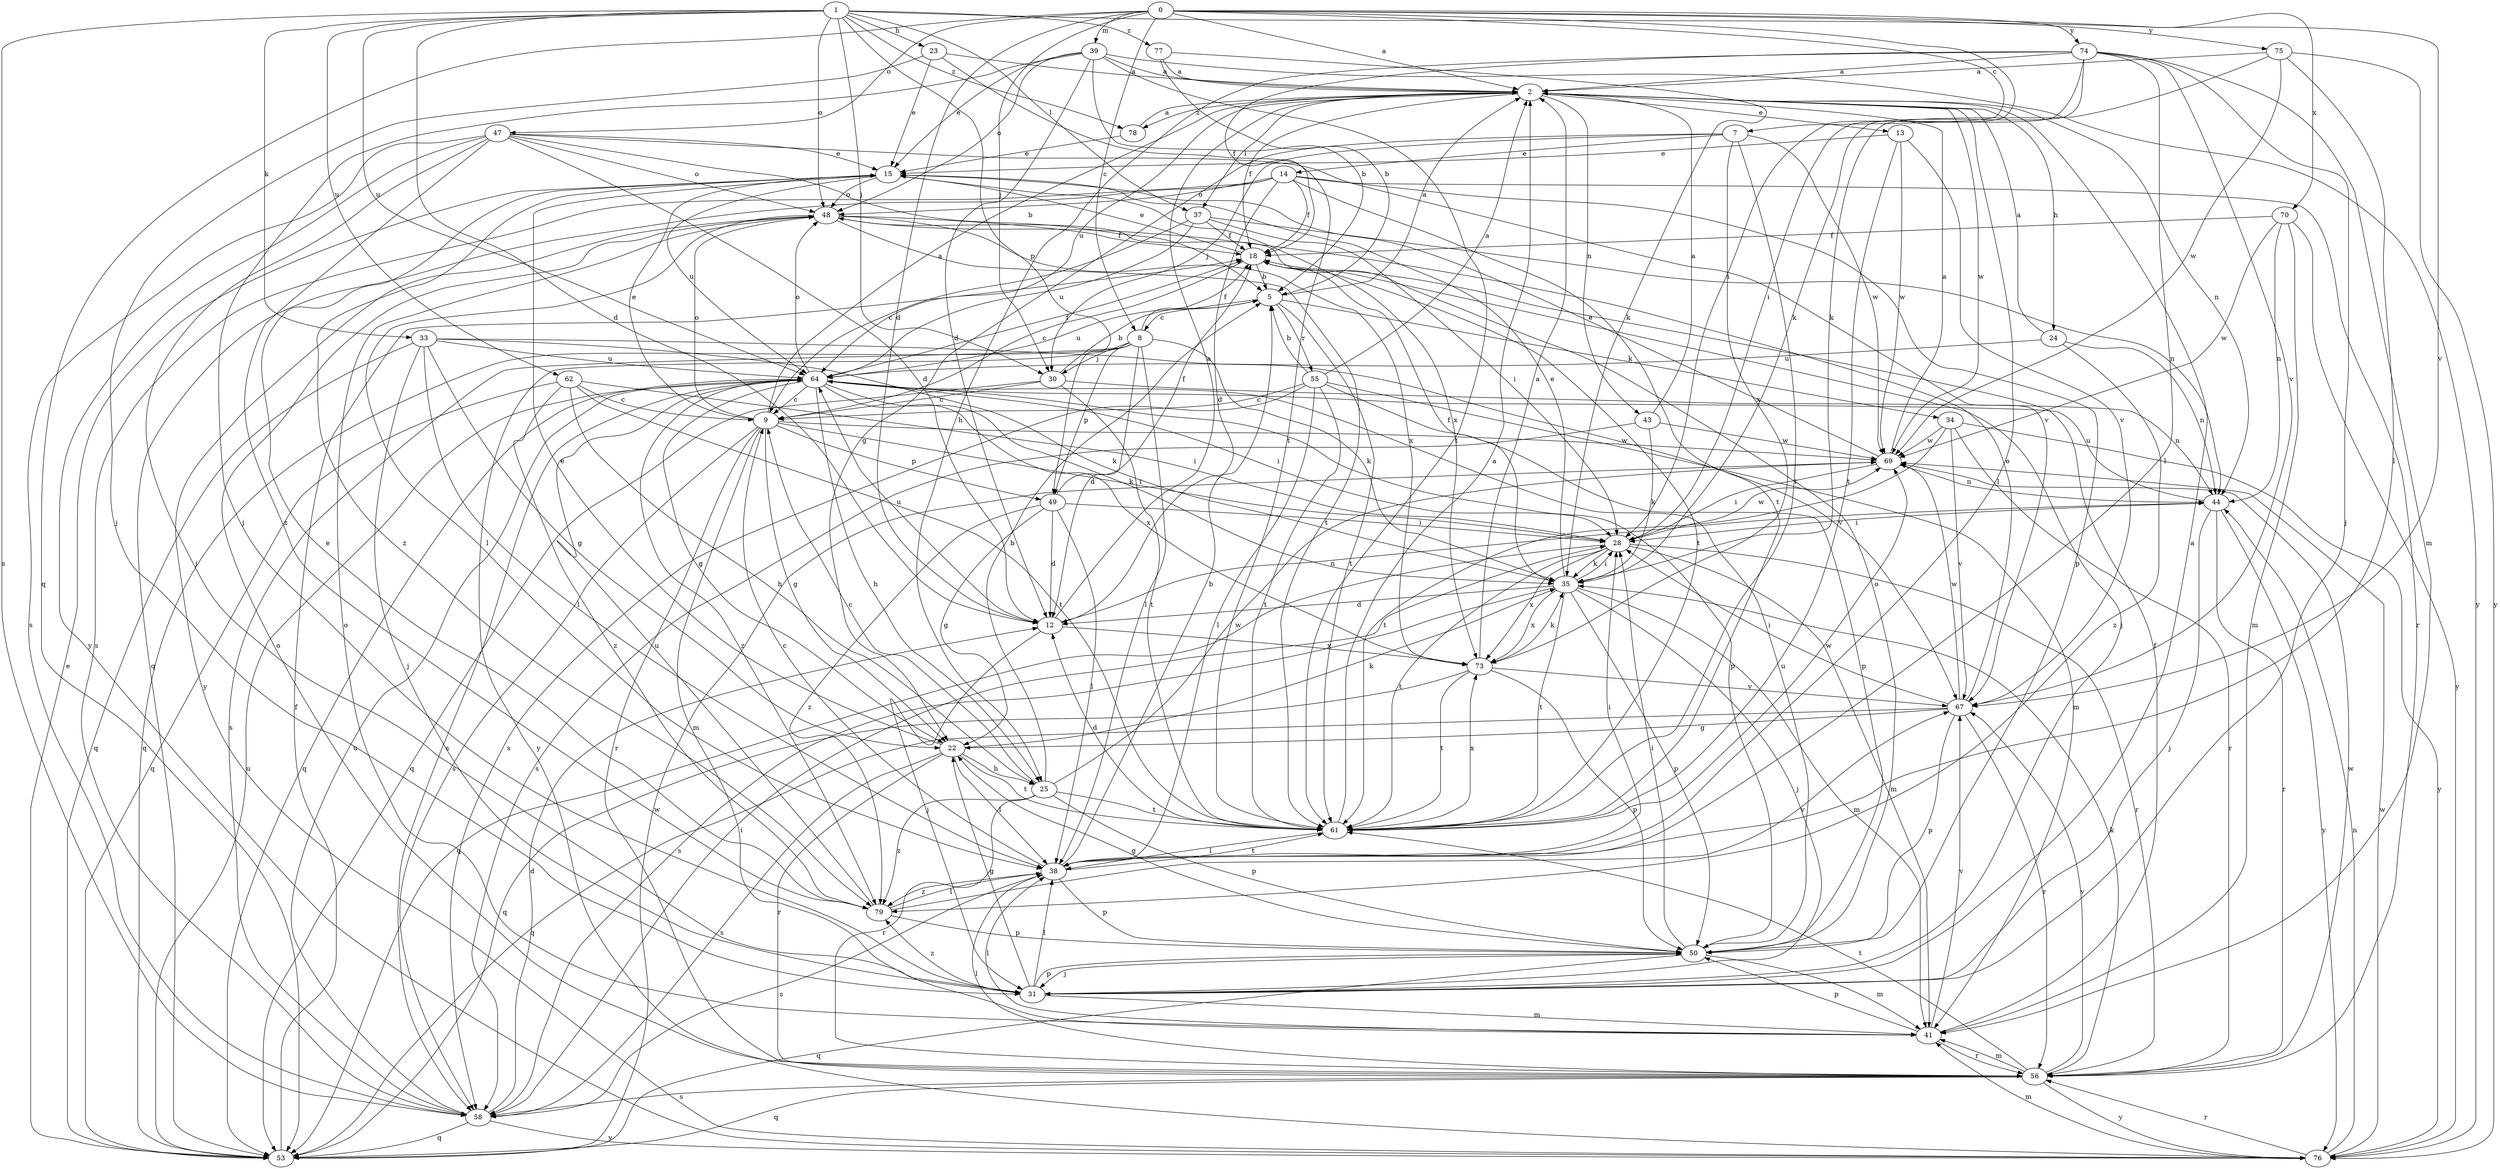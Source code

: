 strict digraph  {
0;
1;
2;
5;
7;
8;
9;
12;
13;
14;
15;
18;
22;
23;
24;
25;
28;
30;
31;
33;
34;
35;
37;
38;
39;
41;
43;
44;
47;
48;
49;
50;
53;
55;
56;
58;
61;
62;
64;
67;
69;
70;
73;
74;
75;
76;
77;
78;
79;
0 -> 2  [label=a];
0 -> 7  [label=c];
0 -> 8  [label=c];
0 -> 12  [label=d];
0 -> 28  [label=i];
0 -> 30  [label=j];
0 -> 39  [label=m];
0 -> 47  [label=o];
0 -> 53  [label=q];
0 -> 70  [label=x];
0 -> 74  [label=y];
0 -> 75  [label=y];
1 -> 12  [label=d];
1 -> 23  [label=h];
1 -> 30  [label=j];
1 -> 33  [label=k];
1 -> 37  [label=l];
1 -> 48  [label=o];
1 -> 49  [label=p];
1 -> 58  [label=s];
1 -> 62  [label=u];
1 -> 64  [label=u];
1 -> 67  [label=v];
1 -> 77  [label=z];
1 -> 78  [label=z];
2 -> 13  [label=e];
2 -> 18  [label=f];
2 -> 24  [label=h];
2 -> 37  [label=l];
2 -> 38  [label=l];
2 -> 43  [label=n];
2 -> 44  [label=n];
2 -> 64  [label=u];
2 -> 69  [label=w];
2 -> 78  [label=z];
5 -> 2  [label=a];
5 -> 8  [label=c];
5 -> 34  [label=k];
5 -> 55  [label=r];
5 -> 61  [label=t];
5 -> 64  [label=u];
7 -> 14  [label=e];
7 -> 22  [label=g];
7 -> 30  [label=j];
7 -> 61  [label=t];
7 -> 69  [label=w];
7 -> 73  [label=x];
8 -> 12  [label=d];
8 -> 18  [label=f];
8 -> 30  [label=j];
8 -> 35  [label=k];
8 -> 38  [label=l];
8 -> 49  [label=p];
8 -> 53  [label=q];
8 -> 58  [label=s];
8 -> 76  [label=y];
9 -> 2  [label=a];
9 -> 15  [label=e];
9 -> 22  [label=g];
9 -> 28  [label=i];
9 -> 41  [label=m];
9 -> 48  [label=o];
9 -> 49  [label=p];
9 -> 56  [label=r];
9 -> 58  [label=s];
9 -> 69  [label=w];
12 -> 2  [label=a];
12 -> 31  [label=j];
12 -> 44  [label=n];
12 -> 64  [label=u];
12 -> 73  [label=x];
13 -> 15  [label=e];
13 -> 61  [label=t];
13 -> 67  [label=v];
13 -> 69  [label=w];
14 -> 12  [label=d];
14 -> 18  [label=f];
14 -> 48  [label=o];
14 -> 50  [label=p];
14 -> 53  [label=q];
14 -> 56  [label=r];
14 -> 58  [label=s];
14 -> 61  [label=t];
15 -> 48  [label=o];
15 -> 64  [label=u];
15 -> 73  [label=x];
15 -> 79  [label=z];
18 -> 5  [label=b];
18 -> 9  [label=c];
18 -> 15  [label=e];
18 -> 31  [label=j];
18 -> 61  [label=t];
22 -> 15  [label=e];
22 -> 25  [label=h];
22 -> 35  [label=k];
22 -> 38  [label=l];
22 -> 56  [label=r];
22 -> 58  [label=s];
22 -> 61  [label=t];
23 -> 2  [label=a];
23 -> 15  [label=e];
23 -> 31  [label=j];
23 -> 61  [label=t];
24 -> 2  [label=a];
24 -> 44  [label=n];
24 -> 64  [label=u];
24 -> 79  [label=z];
25 -> 5  [label=b];
25 -> 9  [label=c];
25 -> 50  [label=p];
25 -> 56  [label=r];
25 -> 61  [label=t];
25 -> 69  [label=w];
25 -> 79  [label=z];
28 -> 35  [label=k];
28 -> 41  [label=m];
28 -> 53  [label=q];
28 -> 56  [label=r];
28 -> 61  [label=t];
28 -> 69  [label=w];
28 -> 73  [label=x];
30 -> 5  [label=b];
30 -> 9  [label=c];
30 -> 44  [label=n];
30 -> 53  [label=q];
30 -> 61  [label=t];
31 -> 2  [label=a];
31 -> 22  [label=g];
31 -> 38  [label=l];
31 -> 41  [label=m];
31 -> 50  [label=p];
31 -> 79  [label=z];
33 -> 22  [label=g];
33 -> 31  [label=j];
33 -> 35  [label=k];
33 -> 38  [label=l];
33 -> 53  [label=q];
33 -> 64  [label=u];
33 -> 67  [label=v];
34 -> 56  [label=r];
34 -> 61  [label=t];
34 -> 67  [label=v];
34 -> 69  [label=w];
34 -> 76  [label=y];
35 -> 12  [label=d];
35 -> 15  [label=e];
35 -> 18  [label=f];
35 -> 28  [label=i];
35 -> 31  [label=j];
35 -> 41  [label=m];
35 -> 50  [label=p];
35 -> 58  [label=s];
35 -> 61  [label=t];
35 -> 73  [label=x];
37 -> 9  [label=c];
37 -> 18  [label=f];
37 -> 28  [label=i];
37 -> 44  [label=n];
37 -> 64  [label=u];
38 -> 5  [label=b];
38 -> 9  [label=c];
38 -> 28  [label=i];
38 -> 50  [label=p];
38 -> 58  [label=s];
38 -> 61  [label=t];
38 -> 79  [label=z];
39 -> 2  [label=a];
39 -> 5  [label=b];
39 -> 12  [label=d];
39 -> 15  [label=e];
39 -> 31  [label=j];
39 -> 48  [label=o];
39 -> 61  [label=t];
39 -> 76  [label=y];
41 -> 18  [label=f];
41 -> 38  [label=l];
41 -> 48  [label=o];
41 -> 50  [label=p];
41 -> 56  [label=r];
41 -> 67  [label=v];
43 -> 2  [label=a];
43 -> 35  [label=k];
43 -> 58  [label=s];
43 -> 69  [label=w];
44 -> 28  [label=i];
44 -> 31  [label=j];
44 -> 56  [label=r];
44 -> 64  [label=u];
44 -> 76  [label=y];
47 -> 5  [label=b];
47 -> 12  [label=d];
47 -> 15  [label=e];
47 -> 31  [label=j];
47 -> 48  [label=o];
47 -> 58  [label=s];
47 -> 67  [label=v];
47 -> 76  [label=y];
47 -> 79  [label=z];
48 -> 18  [label=f];
48 -> 38  [label=l];
48 -> 61  [label=t];
48 -> 73  [label=x];
48 -> 76  [label=y];
49 -> 12  [label=d];
49 -> 18  [label=f];
49 -> 22  [label=g];
49 -> 28  [label=i];
49 -> 38  [label=l];
49 -> 79  [label=z];
50 -> 22  [label=g];
50 -> 28  [label=i];
50 -> 31  [label=j];
50 -> 41  [label=m];
50 -> 48  [label=o];
50 -> 53  [label=q];
50 -> 64  [label=u];
53 -> 15  [label=e];
53 -> 18  [label=f];
53 -> 64  [label=u];
53 -> 69  [label=w];
55 -> 2  [label=a];
55 -> 5  [label=b];
55 -> 9  [label=c];
55 -> 38  [label=l];
55 -> 41  [label=m];
55 -> 50  [label=p];
55 -> 58  [label=s];
55 -> 61  [label=t];
56 -> 35  [label=k];
56 -> 38  [label=l];
56 -> 41  [label=m];
56 -> 48  [label=o];
56 -> 53  [label=q];
56 -> 58  [label=s];
56 -> 61  [label=t];
56 -> 67  [label=v];
56 -> 69  [label=w];
56 -> 76  [label=y];
58 -> 12  [label=d];
58 -> 28  [label=i];
58 -> 53  [label=q];
58 -> 64  [label=u];
58 -> 76  [label=y];
61 -> 2  [label=a];
61 -> 12  [label=d];
61 -> 38  [label=l];
61 -> 69  [label=w];
61 -> 73  [label=x];
62 -> 9  [label=c];
62 -> 25  [label=h];
62 -> 28  [label=i];
62 -> 53  [label=q];
62 -> 61  [label=t];
62 -> 79  [label=z];
64 -> 9  [label=c];
64 -> 18  [label=f];
64 -> 22  [label=g];
64 -> 25  [label=h];
64 -> 28  [label=i];
64 -> 35  [label=k];
64 -> 48  [label=o];
64 -> 50  [label=p];
64 -> 53  [label=q];
64 -> 58  [label=s];
64 -> 73  [label=x];
64 -> 79  [label=z];
67 -> 22  [label=g];
67 -> 28  [label=i];
67 -> 48  [label=o];
67 -> 50  [label=p];
67 -> 53  [label=q];
67 -> 56  [label=r];
67 -> 69  [label=w];
69 -> 2  [label=a];
69 -> 15  [label=e];
69 -> 28  [label=i];
69 -> 44  [label=n];
70 -> 18  [label=f];
70 -> 41  [label=m];
70 -> 44  [label=n];
70 -> 69  [label=w];
70 -> 76  [label=y];
73 -> 2  [label=a];
73 -> 35  [label=k];
73 -> 50  [label=p];
73 -> 53  [label=q];
73 -> 61  [label=t];
73 -> 67  [label=v];
74 -> 2  [label=a];
74 -> 18  [label=f];
74 -> 25  [label=h];
74 -> 28  [label=i];
74 -> 31  [label=j];
74 -> 35  [label=k];
74 -> 38  [label=l];
74 -> 41  [label=m];
74 -> 67  [label=v];
75 -> 2  [label=a];
75 -> 35  [label=k];
75 -> 38  [label=l];
75 -> 69  [label=w];
75 -> 76  [label=y];
76 -> 41  [label=m];
76 -> 44  [label=n];
76 -> 56  [label=r];
76 -> 69  [label=w];
77 -> 2  [label=a];
77 -> 5  [label=b];
77 -> 35  [label=k];
78 -> 2  [label=a];
78 -> 15  [label=e];
79 -> 15  [label=e];
79 -> 38  [label=l];
79 -> 50  [label=p];
79 -> 64  [label=u];
79 -> 67  [label=v];
}
